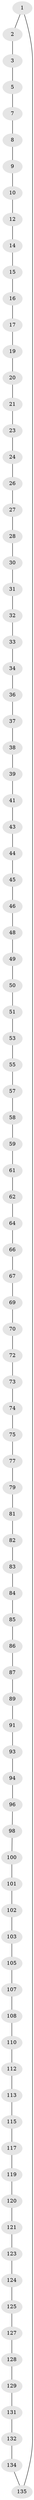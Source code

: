 // Generated by graph-tools (version 1.1) at 2025/24/03/03/25 07:24:21]
// undirected, 95 vertices, 95 edges
graph export_dot {
graph [start="1"]
  node [color=gray90,style=filled];
  1 [super="+136"];
  2;
  3 [super="+4"];
  5 [super="+6"];
  7;
  8;
  9;
  10 [super="+11"];
  12 [super="+13"];
  14;
  15;
  16;
  17 [super="+18"];
  19;
  20;
  21 [super="+22"];
  23;
  24 [super="+25"];
  26;
  27;
  28 [super="+29"];
  30;
  31;
  32;
  33;
  34 [super="+35"];
  36;
  37;
  38;
  39 [super="+40"];
  41 [super="+42"];
  43;
  44;
  45;
  46 [super="+47"];
  48;
  49;
  50;
  51 [super="+52"];
  53 [super="+54"];
  55 [super="+56"];
  57;
  58;
  59 [super="+60"];
  61;
  62 [super="+63"];
  64 [super="+65"];
  66;
  67 [super="+68"];
  69;
  70 [super="+71"];
  72;
  73;
  74;
  75 [super="+76"];
  77 [super="+78"];
  79 [super="+80"];
  81;
  82;
  83;
  84;
  85;
  86;
  87 [super="+88"];
  89 [super="+90"];
  91 [super="+92"];
  93;
  94 [super="+95"];
  96 [super="+97"];
  98 [super="+99"];
  100;
  101;
  102;
  103 [super="+104"];
  105 [super="+106"];
  107;
  108 [super="+109"];
  110 [super="+111"];
  112;
  113 [super="+114"];
  115 [super="+116"];
  117 [super="+118"];
  119;
  120;
  121 [super="+122"];
  123;
  124;
  125 [super="+126"];
  127;
  128;
  129 [super="+130"];
  131;
  132 [super="+133"];
  134;
  135;
  1 -- 2;
  1 -- 135;
  2 -- 3;
  3 -- 5;
  5 -- 7;
  7 -- 8;
  8 -- 9;
  9 -- 10;
  10 -- 12;
  12 -- 14;
  14 -- 15;
  15 -- 16;
  16 -- 17;
  17 -- 19;
  19 -- 20;
  20 -- 21;
  21 -- 23;
  23 -- 24;
  24 -- 26;
  26 -- 27;
  27 -- 28;
  28 -- 30;
  30 -- 31;
  31 -- 32;
  32 -- 33;
  33 -- 34;
  34 -- 36;
  36 -- 37;
  37 -- 38;
  38 -- 39;
  39 -- 41;
  41 -- 43;
  43 -- 44;
  44 -- 45;
  45 -- 46;
  46 -- 48;
  48 -- 49;
  49 -- 50;
  50 -- 51;
  51 -- 53;
  53 -- 55;
  55 -- 57;
  57 -- 58;
  58 -- 59;
  59 -- 61;
  61 -- 62;
  62 -- 64;
  64 -- 66;
  66 -- 67;
  67 -- 69;
  69 -- 70;
  70 -- 72;
  72 -- 73;
  73 -- 74;
  74 -- 75;
  75 -- 77;
  77 -- 79;
  79 -- 81;
  81 -- 82;
  82 -- 83;
  83 -- 84;
  84 -- 85;
  85 -- 86;
  86 -- 87;
  87 -- 89;
  89 -- 91;
  91 -- 93;
  93 -- 94;
  94 -- 96;
  96 -- 98;
  98 -- 100;
  100 -- 101;
  101 -- 102;
  102 -- 103;
  103 -- 105;
  105 -- 107;
  107 -- 108;
  108 -- 110;
  110 -- 112;
  112 -- 113;
  113 -- 115;
  115 -- 117;
  117 -- 119;
  119 -- 120;
  120 -- 121;
  121 -- 123;
  123 -- 124;
  124 -- 125;
  125 -- 127;
  127 -- 128;
  128 -- 129;
  129 -- 131;
  131 -- 132;
  132 -- 134;
  134 -- 135;
}
